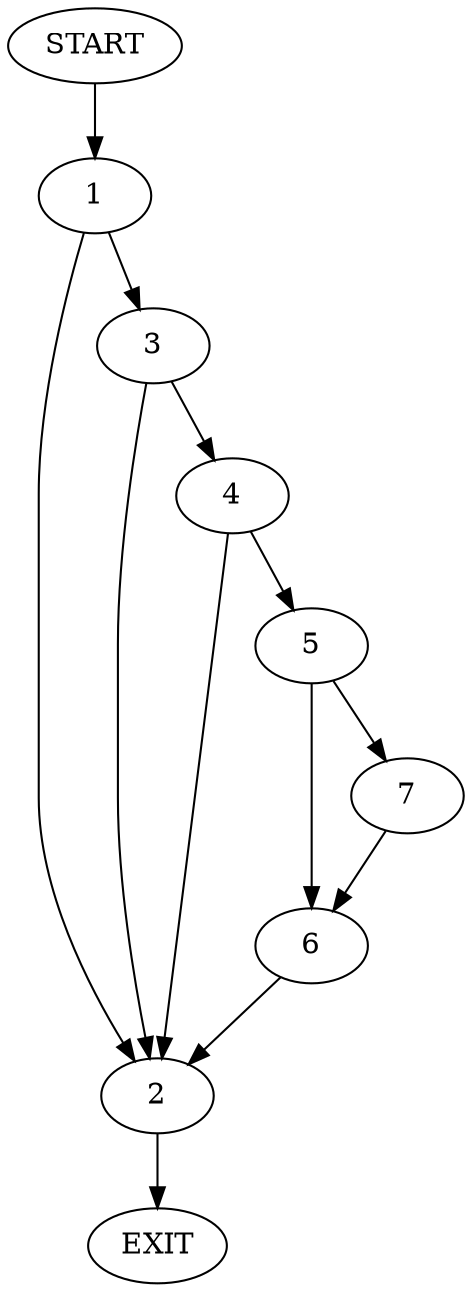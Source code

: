 digraph {
0 [label="START"]
8 [label="EXIT"]
0 -> 1
1 -> 2
1 -> 3
2 -> 8
3 -> 2
3 -> 4
4 -> 2
4 -> 5
5 -> 6
5 -> 7
7 -> 6
6 -> 2
}

